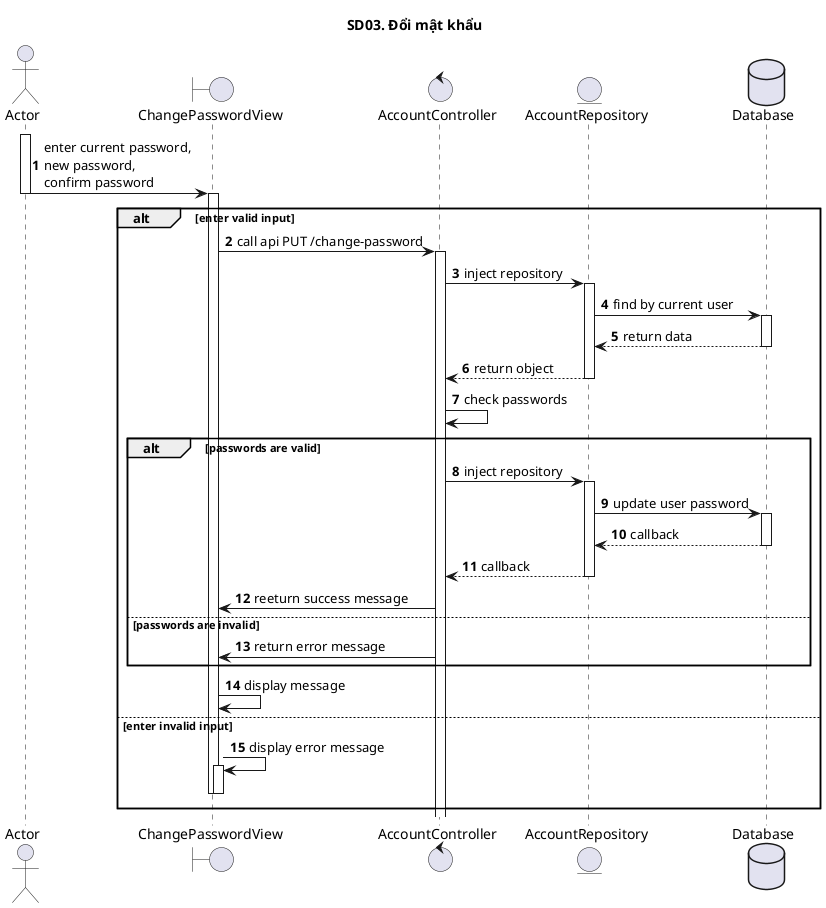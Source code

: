 @startuml SQ
autonumber
title SD03. Đổi mật khẩu
actor "Actor" as actor
boundary "ChangePasswordView" as view
control "AccountController" as controller
entity "AccountRepository" as model
database "Database" as database
activate actor
actor -> view : enter current password,\nnew password,\nconfirm password
deactivate actor
alt enter valid input
activate view
view -> controller : call api PUT /change-password
activate controller
controller -> model : inject repository
activate model
model -> database : find by current user
activate database
database --> model : return data
deactivate database
model --> controller : return object
deactivate model
controller -> controller: check passwords
alt passwords are valid
controller -> model : inject repository
activate model
model -> database : update user password
activate database
database --> model : callback
deactivate database
model --> controller : callback
deactivate model
controller -> view: reeturn success message
else passwords are invalid
controller -> view: return error message
end
view -> view: display message
else enter invalid input
view -> view: display error message
activate view
deactivate view
deactivate view
end
@enduml